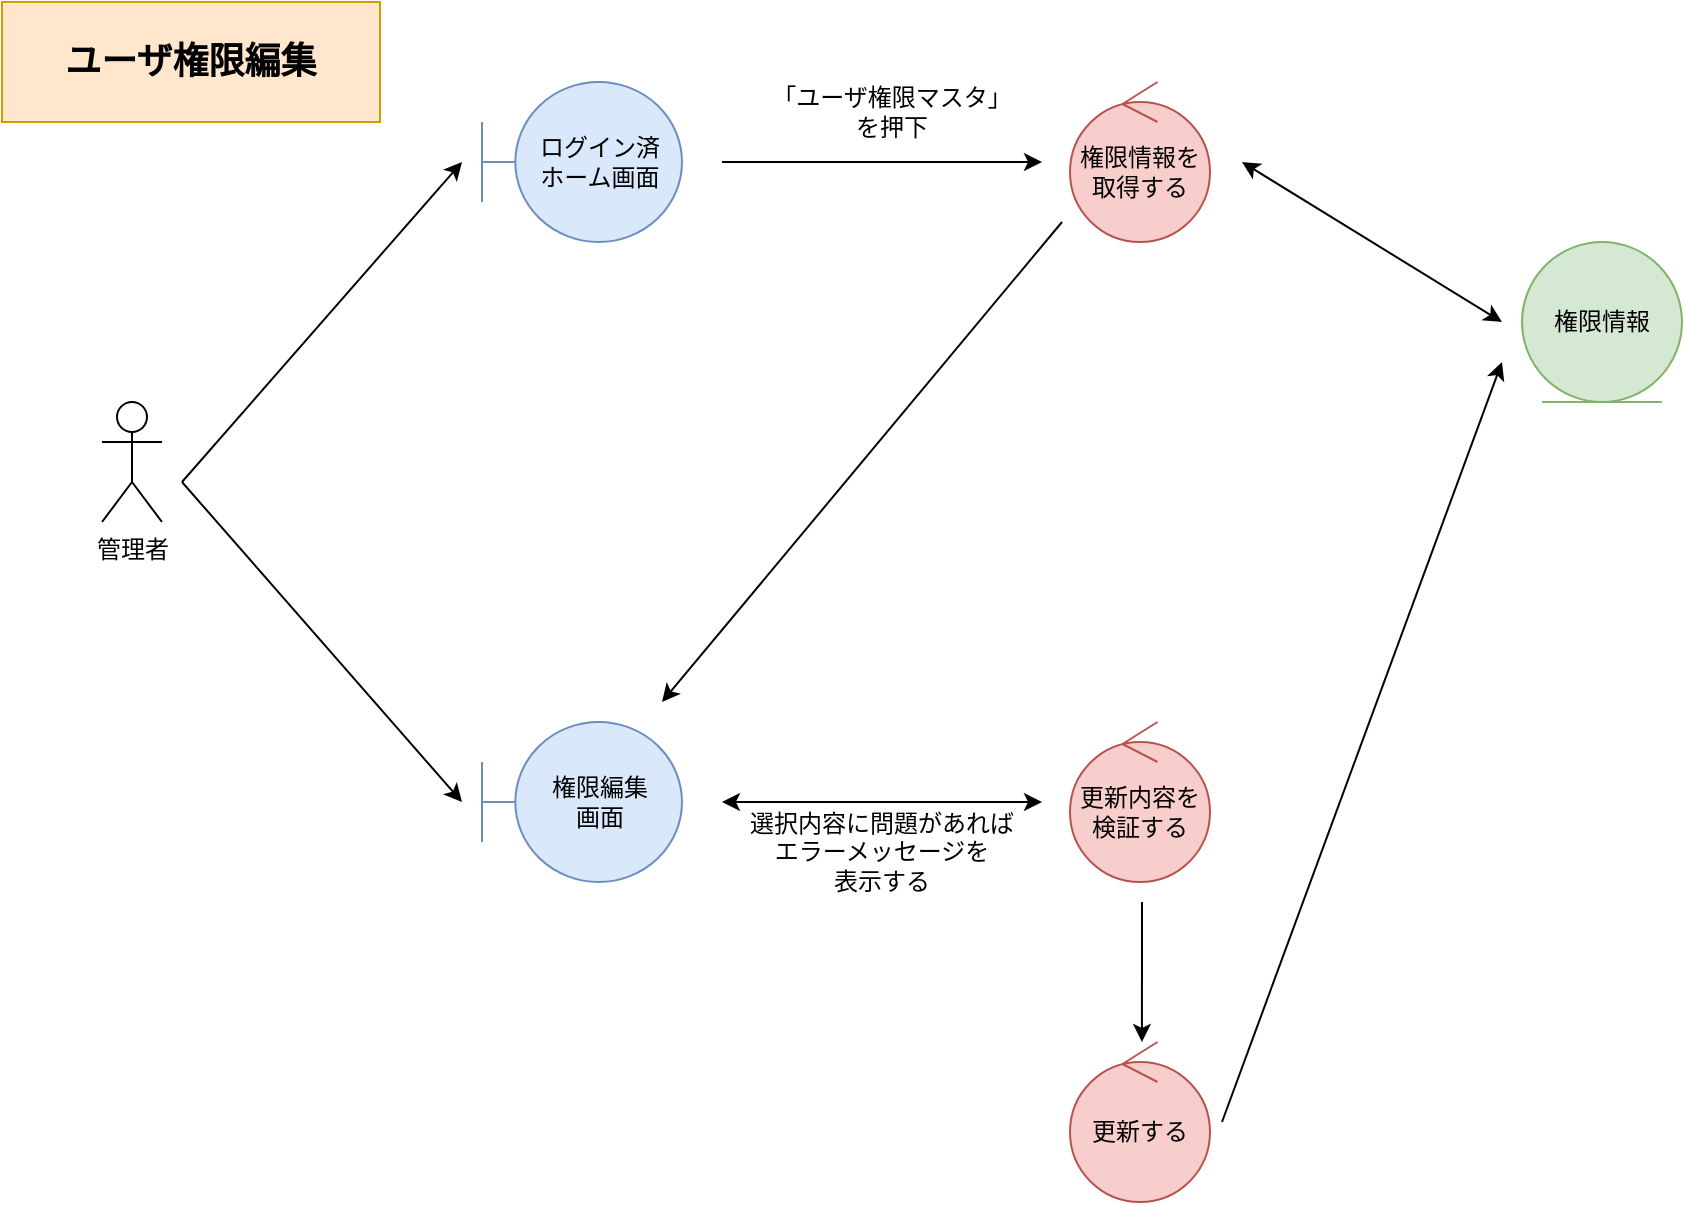 <mxfile version="15.6.3" type="embed">
    <diagram id="qFBaYM1PhQtqarSaAPPe" name="*ユーザ権限編集">
        <mxGraphModel dx="1977" dy="717" grid="0" gridSize="10" guides="1" tooltips="1" connect="1" arrows="1" fold="1" page="0" pageScale="1" pageWidth="827" pageHeight="1169" math="0" shadow="0">
            <root>
                <mxCell id="0"/>
                <mxCell id="1" parent="0"/>
                <mxCell id="2" value="管理者" style="shape=umlActor;verticalLabelPosition=bottom;verticalAlign=top;html=1;" parent="1" vertex="1">
                    <mxGeometry x="-70" y="280" width="30" height="60" as="geometry"/>
                </mxCell>
                <mxCell id="3" value="ログイン済&lt;br&gt;ホーム画面" style="shape=umlBoundary;whiteSpace=wrap;html=1;fillColor=#dae8fc;strokeColor=#6c8ebf;" parent="1" vertex="1">
                    <mxGeometry x="120" y="120" width="100" height="80" as="geometry"/>
                </mxCell>
                <mxCell id="4" value="権限編集&lt;br&gt;画面" style="shape=umlBoundary;whiteSpace=wrap;html=1;fillColor=#dae8fc;strokeColor=#6c8ebf;" parent="1" vertex="1">
                    <mxGeometry x="120" y="440" width="100" height="80" as="geometry"/>
                </mxCell>
                <mxCell id="5" value="" style="endArrow=classic;html=1;rounded=0;" parent="1" edge="1">
                    <mxGeometry width="50" height="50" relative="1" as="geometry">
                        <mxPoint x="-30" y="320" as="sourcePoint"/>
                        <mxPoint x="110" y="160.0" as="targetPoint"/>
                    </mxGeometry>
                </mxCell>
                <mxCell id="6" value="「ユーザ権限マスタ」を押下" style="text;html=1;strokeColor=none;fillColor=none;align=center;verticalAlign=middle;whiteSpace=wrap;rounded=0;" parent="1" vertex="1">
                    <mxGeometry x="260" y="120" width="130" height="30" as="geometry"/>
                </mxCell>
                <mxCell id="7" value="権限情報を取得する" style="ellipse;shape=umlControl;whiteSpace=wrap;html=1;fillColor=#f8cecc;strokeColor=#b85450;" parent="1" vertex="1">
                    <mxGeometry x="414" y="120" width="70" height="80" as="geometry"/>
                </mxCell>
                <mxCell id="8" value="更新する" style="ellipse;shape=umlControl;whiteSpace=wrap;html=1;fillColor=#f8cecc;strokeColor=#b85450;" parent="1" vertex="1">
                    <mxGeometry x="414" y="600" width="70" height="80" as="geometry"/>
                </mxCell>
                <mxCell id="9" value="" style="endArrow=classic;html=1;rounded=0;" parent="1" edge="1">
                    <mxGeometry width="50" height="50" relative="1" as="geometry">
                        <mxPoint x="240" y="160.0" as="sourcePoint"/>
                        <mxPoint x="400" y="160.0" as="targetPoint"/>
                    </mxGeometry>
                </mxCell>
                <mxCell id="10" value="権限情報" style="ellipse;shape=umlEntity;whiteSpace=wrap;html=1;fillColor=#d5e8d4;strokeColor=#82b366;" parent="1" vertex="1">
                    <mxGeometry x="640" y="200" width="80" height="80" as="geometry"/>
                </mxCell>
                <mxCell id="11" value="" style="endArrow=classic;html=1;rounded=0;startArrow=classic;startFill=1;" parent="1" edge="1">
                    <mxGeometry width="50" height="50" relative="1" as="geometry">
                        <mxPoint x="500" y="160.0" as="sourcePoint"/>
                        <mxPoint x="630" y="240" as="targetPoint"/>
                    </mxGeometry>
                </mxCell>
                <mxCell id="12" value="" style="endArrow=classic;html=1;rounded=0;" parent="1" edge="1">
                    <mxGeometry width="50" height="50" relative="1" as="geometry">
                        <mxPoint x="-30" y="320" as="sourcePoint"/>
                        <mxPoint x="110" y="480" as="targetPoint"/>
                    </mxGeometry>
                </mxCell>
                <mxCell id="13" value="更新内容を検証する" style="ellipse;shape=umlControl;whiteSpace=wrap;html=1;fillColor=#f8cecc;strokeColor=#b85450;" parent="1" vertex="1">
                    <mxGeometry x="414" y="440" width="70" height="80" as="geometry"/>
                </mxCell>
                <mxCell id="14" value="" style="endArrow=classic;startArrow=classic;html=1;rounded=0;" parent="1" edge="1">
                    <mxGeometry width="50" height="50" relative="1" as="geometry">
                        <mxPoint x="240" y="480" as="sourcePoint"/>
                        <mxPoint x="400" y="480" as="targetPoint"/>
                    </mxGeometry>
                </mxCell>
                <mxCell id="15" value="" style="endArrow=classic;html=1;rounded=0;entryX=0.514;entryY=0;entryDx=0;entryDy=0;entryPerimeter=0;" parent="1" target="8" edge="1">
                    <mxGeometry width="50" height="50" relative="1" as="geometry">
                        <mxPoint x="450" y="530" as="sourcePoint"/>
                        <mxPoint x="510" y="330" as="targetPoint"/>
                    </mxGeometry>
                </mxCell>
                <mxCell id="16" value="" style="endArrow=classic;html=1;rounded=0;" parent="1" edge="1">
                    <mxGeometry width="50" height="50" relative="1" as="geometry">
                        <mxPoint x="490" y="640" as="sourcePoint"/>
                        <mxPoint x="630" y="260" as="targetPoint"/>
                    </mxGeometry>
                </mxCell>
                <mxCell id="17" value="" style="endArrow=classic;html=1;rounded=0;" parent="1" edge="1">
                    <mxGeometry width="50" height="50" relative="1" as="geometry">
                        <mxPoint x="410" y="190" as="sourcePoint"/>
                        <mxPoint x="210" y="430" as="targetPoint"/>
                    </mxGeometry>
                </mxCell>
                <mxCell id="18" value="選択内容に問題があればエラーメッセージを&lt;br&gt;表示する" style="text;html=1;strokeColor=none;fillColor=none;align=center;verticalAlign=middle;whiteSpace=wrap;rounded=0;" parent="1" vertex="1">
                    <mxGeometry x="250" y="490" width="140" height="30" as="geometry"/>
                </mxCell>
                <mxCell id="19" value="ユーザ権限編集" style="rounded=0;whiteSpace=wrap;html=1;fillColor=#ffe6cc;strokeColor=#d79b00;fontStyle=1;fontSize=18;" vertex="1" parent="1">
                    <mxGeometry x="-120" y="80" width="189" height="60" as="geometry"/>
                </mxCell>
            </root>
        </mxGraphModel>
    </diagram>
</mxfile>